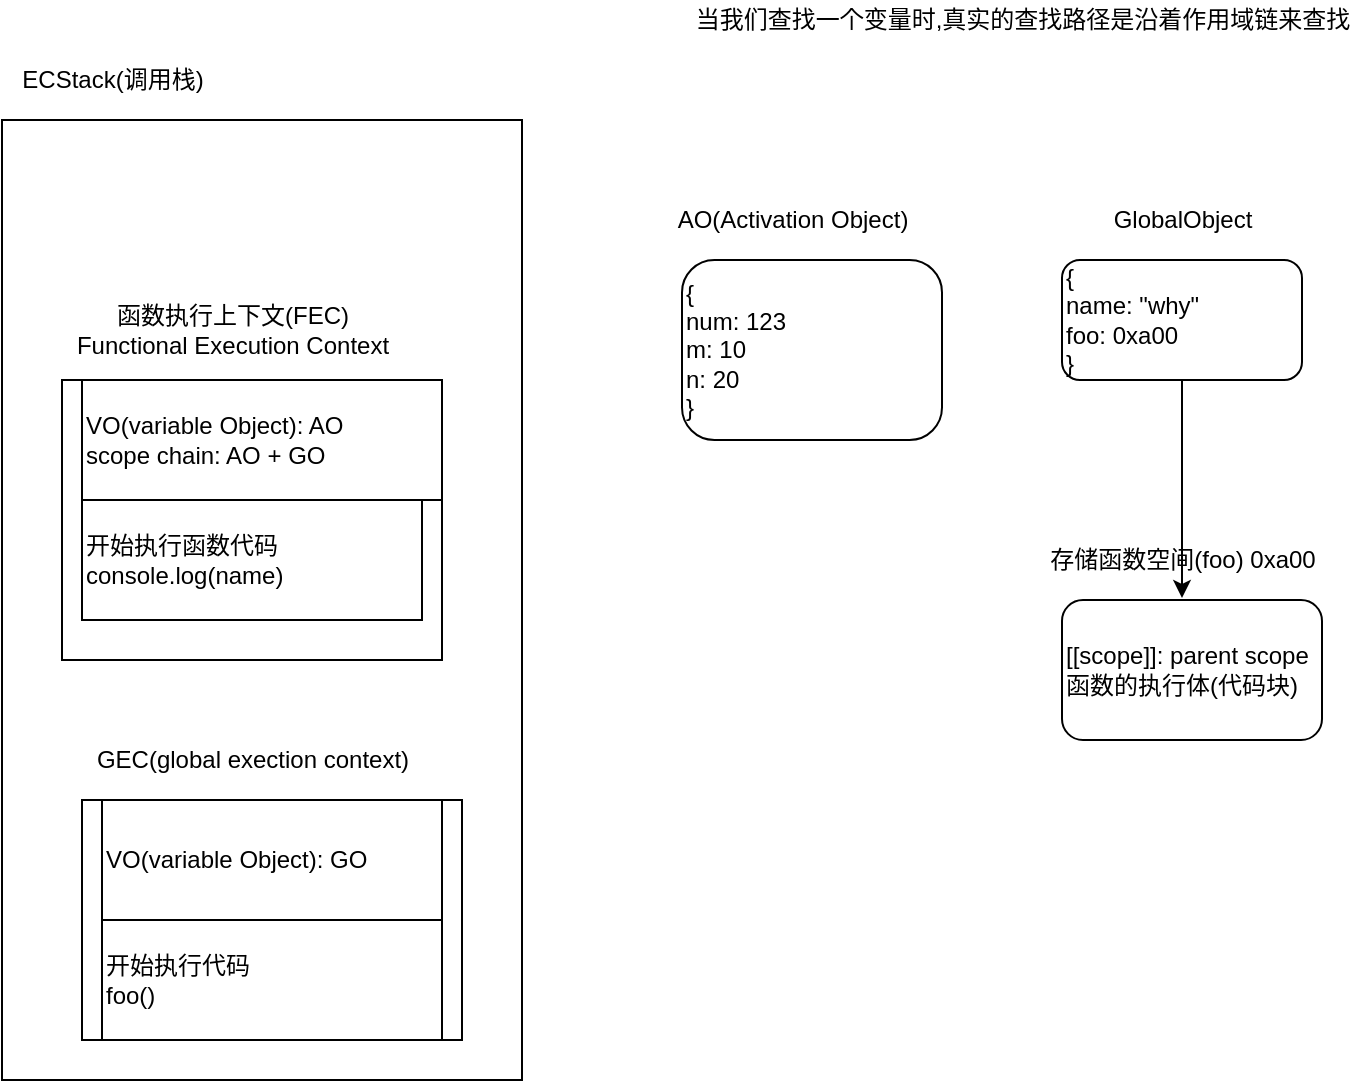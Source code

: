 <mxfile>
    <diagram id="ZRgNgkGBJunc0q0rqTIc" name="Page-1">
        <mxGraphModel dx="1136" dy="800" grid="1" gridSize="10" guides="1" tooltips="1" connect="1" arrows="1" fold="1" page="1" pageScale="1" pageWidth="1654" pageHeight="2336" math="0" shadow="0">
            <root>
                <mxCell id="0"/>
                <mxCell id="1" parent="0"/>
                <mxCell id="2" value="" style="rounded=0;whiteSpace=wrap;html=1;" parent="1" vertex="1">
                    <mxGeometry x="270" y="100" width="260" height="480" as="geometry"/>
                </mxCell>
                <mxCell id="3" value="ECStack(调用栈)" style="text;html=1;align=center;verticalAlign=middle;resizable=0;points=[];autosize=1;strokeColor=none;" parent="1" vertex="1">
                    <mxGeometry x="270" y="70" width="110" height="20" as="geometry"/>
                </mxCell>
                <mxCell id="4" value="" style="rounded=0;whiteSpace=wrap;html=1;" parent="1" vertex="1">
                    <mxGeometry x="310" y="440" width="190" height="120" as="geometry"/>
                </mxCell>
                <mxCell id="5" value="GEC(global exection context)" style="text;html=1;align=center;verticalAlign=middle;resizable=0;points=[];autosize=1;strokeColor=none;" parent="1" vertex="1">
                    <mxGeometry x="310" y="410" width="170" height="20" as="geometry"/>
                </mxCell>
                <mxCell id="8" value="VO(variable Object): GO" style="rounded=0;whiteSpace=wrap;html=1;align=left;" parent="1" vertex="1">
                    <mxGeometry x="320" y="440" width="170" height="60" as="geometry"/>
                </mxCell>
                <mxCell id="9" value="开始执行代码&lt;br&gt;foo()" style="rounded=0;whiteSpace=wrap;html=1;align=left;" parent="1" vertex="1">
                    <mxGeometry x="320" y="500" width="170" height="60" as="geometry"/>
                </mxCell>
                <mxCell id="10" value="{&lt;br&gt;name: &quot;why&quot;&lt;br&gt;foo: 0xa00&lt;br&gt;}" style="rounded=1;whiteSpace=wrap;html=1;align=left;" parent="1" vertex="1">
                    <mxGeometry x="800" y="170" width="120" height="60" as="geometry"/>
                </mxCell>
                <mxCell id="11" value="GlobalObject" style="text;html=1;align=center;verticalAlign=middle;resizable=0;points=[];autosize=1;strokeColor=none;" parent="1" vertex="1">
                    <mxGeometry x="820" y="140" width="80" height="20" as="geometry"/>
                </mxCell>
                <mxCell id="12" value="[[scope]]: parent scope&lt;br&gt;函数的执行体(代码块)" style="rounded=1;whiteSpace=wrap;html=1;align=left;" parent="1" vertex="1">
                    <mxGeometry x="800" y="340" width="130" height="70" as="geometry"/>
                </mxCell>
                <mxCell id="13" value="存储函数空间(foo) 0xa00" style="text;html=1;align=center;verticalAlign=middle;resizable=0;points=[];autosize=1;strokeColor=none;" parent="1" vertex="1">
                    <mxGeometry x="785" y="310" width="150" height="20" as="geometry"/>
                </mxCell>
                <mxCell id="14" value="" style="endArrow=classic;html=1;" parent="1" source="10" edge="1">
                    <mxGeometry width="50" height="50" relative="1" as="geometry">
                        <mxPoint x="940" y="200" as="sourcePoint"/>
                        <mxPoint x="860" y="339" as="targetPoint"/>
                    </mxGeometry>
                </mxCell>
                <mxCell id="15" value="" style="rounded=0;whiteSpace=wrap;html=1;" parent="1" vertex="1">
                    <mxGeometry x="300" y="230" width="190" height="140" as="geometry"/>
                </mxCell>
                <mxCell id="16" value="函数执行上下文(FEC)&lt;br&gt;Functional Execution Context" style="text;html=1;align=center;verticalAlign=middle;resizable=0;points=[];autosize=1;strokeColor=none;" parent="1" vertex="1">
                    <mxGeometry x="300" y="190" width="170" height="30" as="geometry"/>
                </mxCell>
                <mxCell id="17" value="VO(variable Object): AO&lt;br&gt;scope chain: AO + GO" style="rounded=0;whiteSpace=wrap;html=1;align=left;" parent="1" vertex="1">
                    <mxGeometry x="310" y="230" width="180" height="60" as="geometry"/>
                </mxCell>
                <mxCell id="18" value="{&lt;br&gt;num: 123&lt;br&gt;m: 10&lt;br&gt;n: 20&lt;br&gt;}" style="rounded=1;whiteSpace=wrap;html=1;align=left;arcSize=18;" parent="1" vertex="1">
                    <mxGeometry x="610" y="170" width="130" height="90" as="geometry"/>
                </mxCell>
                <mxCell id="19" value="AO(Activation Object)" style="text;html=1;align=center;verticalAlign=middle;resizable=0;points=[];autosize=1;strokeColor=none;" parent="1" vertex="1">
                    <mxGeometry x="600" y="140" width="130" height="20" as="geometry"/>
                </mxCell>
                <mxCell id="20" value="开始执行函数代码&lt;br&gt;console.log(name)" style="rounded=0;whiteSpace=wrap;html=1;align=left;" parent="1" vertex="1">
                    <mxGeometry x="310" y="290" width="170" height="60" as="geometry"/>
                </mxCell>
                <mxCell id="21" value="当我们查找一个变量时,真实的查找路径是沿着作用域链来查找" style="text;html=1;align=center;verticalAlign=middle;resizable=0;points=[];autosize=1;strokeColor=none;" parent="1" vertex="1">
                    <mxGeometry x="610" y="40" width="340" height="20" as="geometry"/>
                </mxCell>
            </root>
        </mxGraphModel>
    </diagram>
</mxfile>